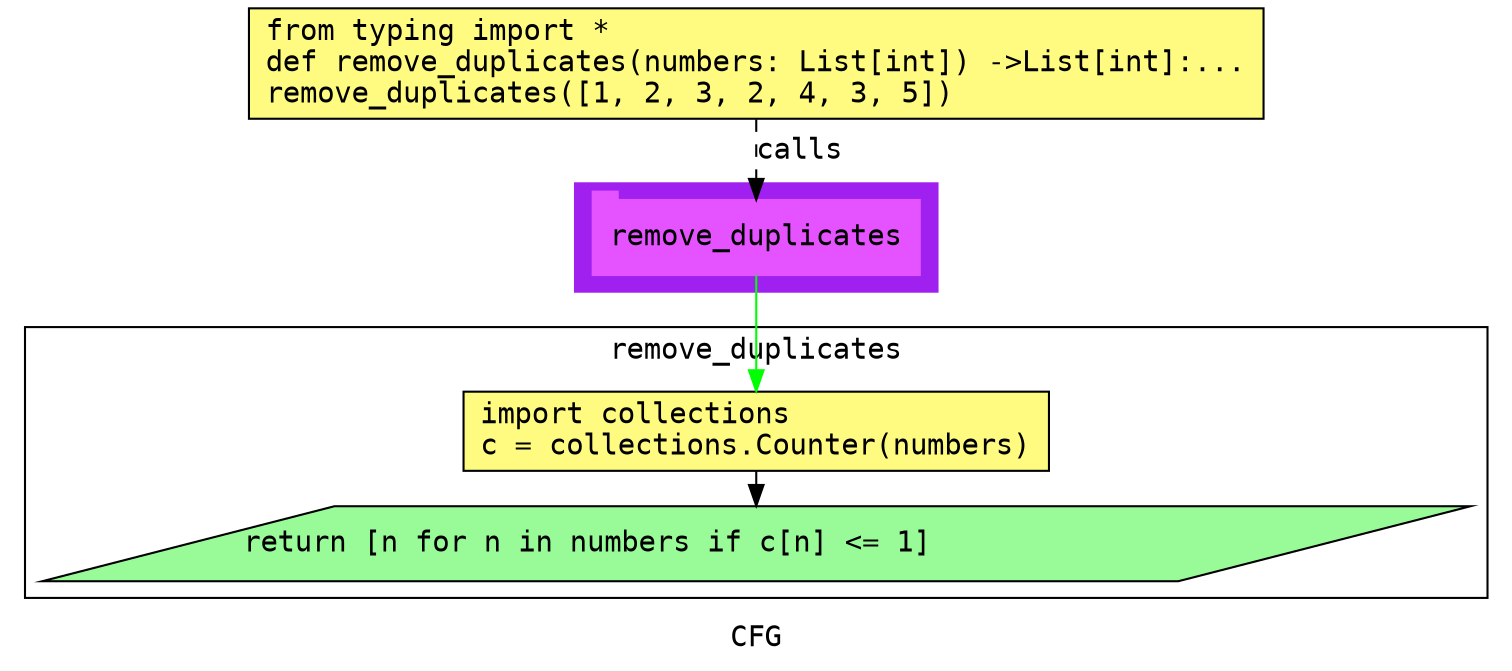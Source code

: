 digraph cluster316CFG {
	graph [bb="0,0,694,314",
		compound=True,
		fontname="DejaVu Sans Mono",
		label=CFG,
		lheight=0.21,
		lp="347,11.5",
		lwidth=0.35,
		pack=False,
		rankdir=TB,
		ranksep=0.02
	];
	node [fontname="DejaVu Sans Mono",
		label="\N"
	];
	edge [fontname="DejaVu Sans Mono"];
	subgraph cluster_1 {
		graph [bb="260,178,434,230",
			color=purple,
			compound=true,
			fontname="DejaVu Sans Mono",
			label="",
			rankdir=TB,
			ranksep=0.02,
			shape=tab,
			style=filled
		];
		node [fontname="DejaVu Sans Mono"];
		edge [fontname="DejaVu Sans Mono"];
		8	[color="#E552FF",
			height=0.5,
			label=remove_duplicates,
			linenum="[7]",
			pos="347,204",
			shape=tab,
			style=filled,
			width=2.1806];
	}
	subgraph cluster0remove_duplicates {
		graph [bb="8,31,686,161",
			compound=True,
			fontname="DejaVu Sans Mono",
			label=remove_duplicates,
			lheight=0.21,
			lp="347,149.5",
			lwidth=1.96,
			pack=False,
			rankdir=TB,
			ranksep=0.02
		];
		node [fontname="DejaVu Sans Mono"];
		edge [fontname="DejaVu Sans Mono"];
		subgraph cluster_3 {
			graph [color=purple,
				compound=true,
				fontname="DejaVu Sans Mono",
				label="",
				rankdir=TB,
				ranksep=0.02,
				shape=tab,
				style=filled
			];
			node [fontname="DejaVu Sans Mono"];
			edge [fontname="DejaVu Sans Mono"];
		}
		3	[fillcolor="#FFFB81",
			height=0.52778,
			label="import collections\lc = collections.Counter(numbers)\l",
			linenum="[3, 4]",
			pos="347,111",
			shape=rectangle,
			style="filled,solid",
			width=3.9028];
		5	[fillcolor="#98fb98",
			height=0.5,
			label="return [n for n in numbers if c[n] <= 1]\l",
			linenum="[5]",
			pos="347,57",
			shape=parallelogram,
			style="filled,solid",
			width=9.1853];
		3 -> 5	[color=black,
			pos="e,347,75.216 347,91.813 347,89.708 347,87.527 347,85.334"];
	}
	1	[fillcolor="#FFFB81",
		height=0.73611,
		label="from typing import *\ldef remove_duplicates(numbers: List[int]) ->List[int]:...\lremove_duplicates([1, 2, 3, 2, 4, 3, 5])\l",
		linenum="[1]",
		pos="347,287.5",
		shape=rectangle,
		style="filled,solid",
		width=6.7639];
	1 -> 8	[label=calls,
		lp="368,245.5",
		pos="e,347,222.13 347,260.71 347,251.66 347,241.47 347,232.3",
		style=dashed];
	8 -> 3	[color=green,
		pos="e,347,130.29 347,185.88 347,173.12 347,155.4 347,140.52"];
}
